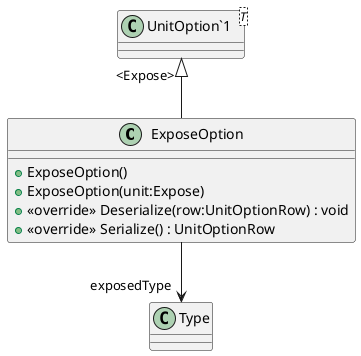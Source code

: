 @startuml
class ExposeOption {
    + ExposeOption()
    + ExposeOption(unit:Expose)
    + <<override>> Deserialize(row:UnitOptionRow) : void
    + <<override>> Serialize() : UnitOptionRow
}
class "UnitOption`1"<T> {
}
"UnitOption`1" "<Expose>" <|-- ExposeOption
ExposeOption --> "exposedType" Type
@enduml
